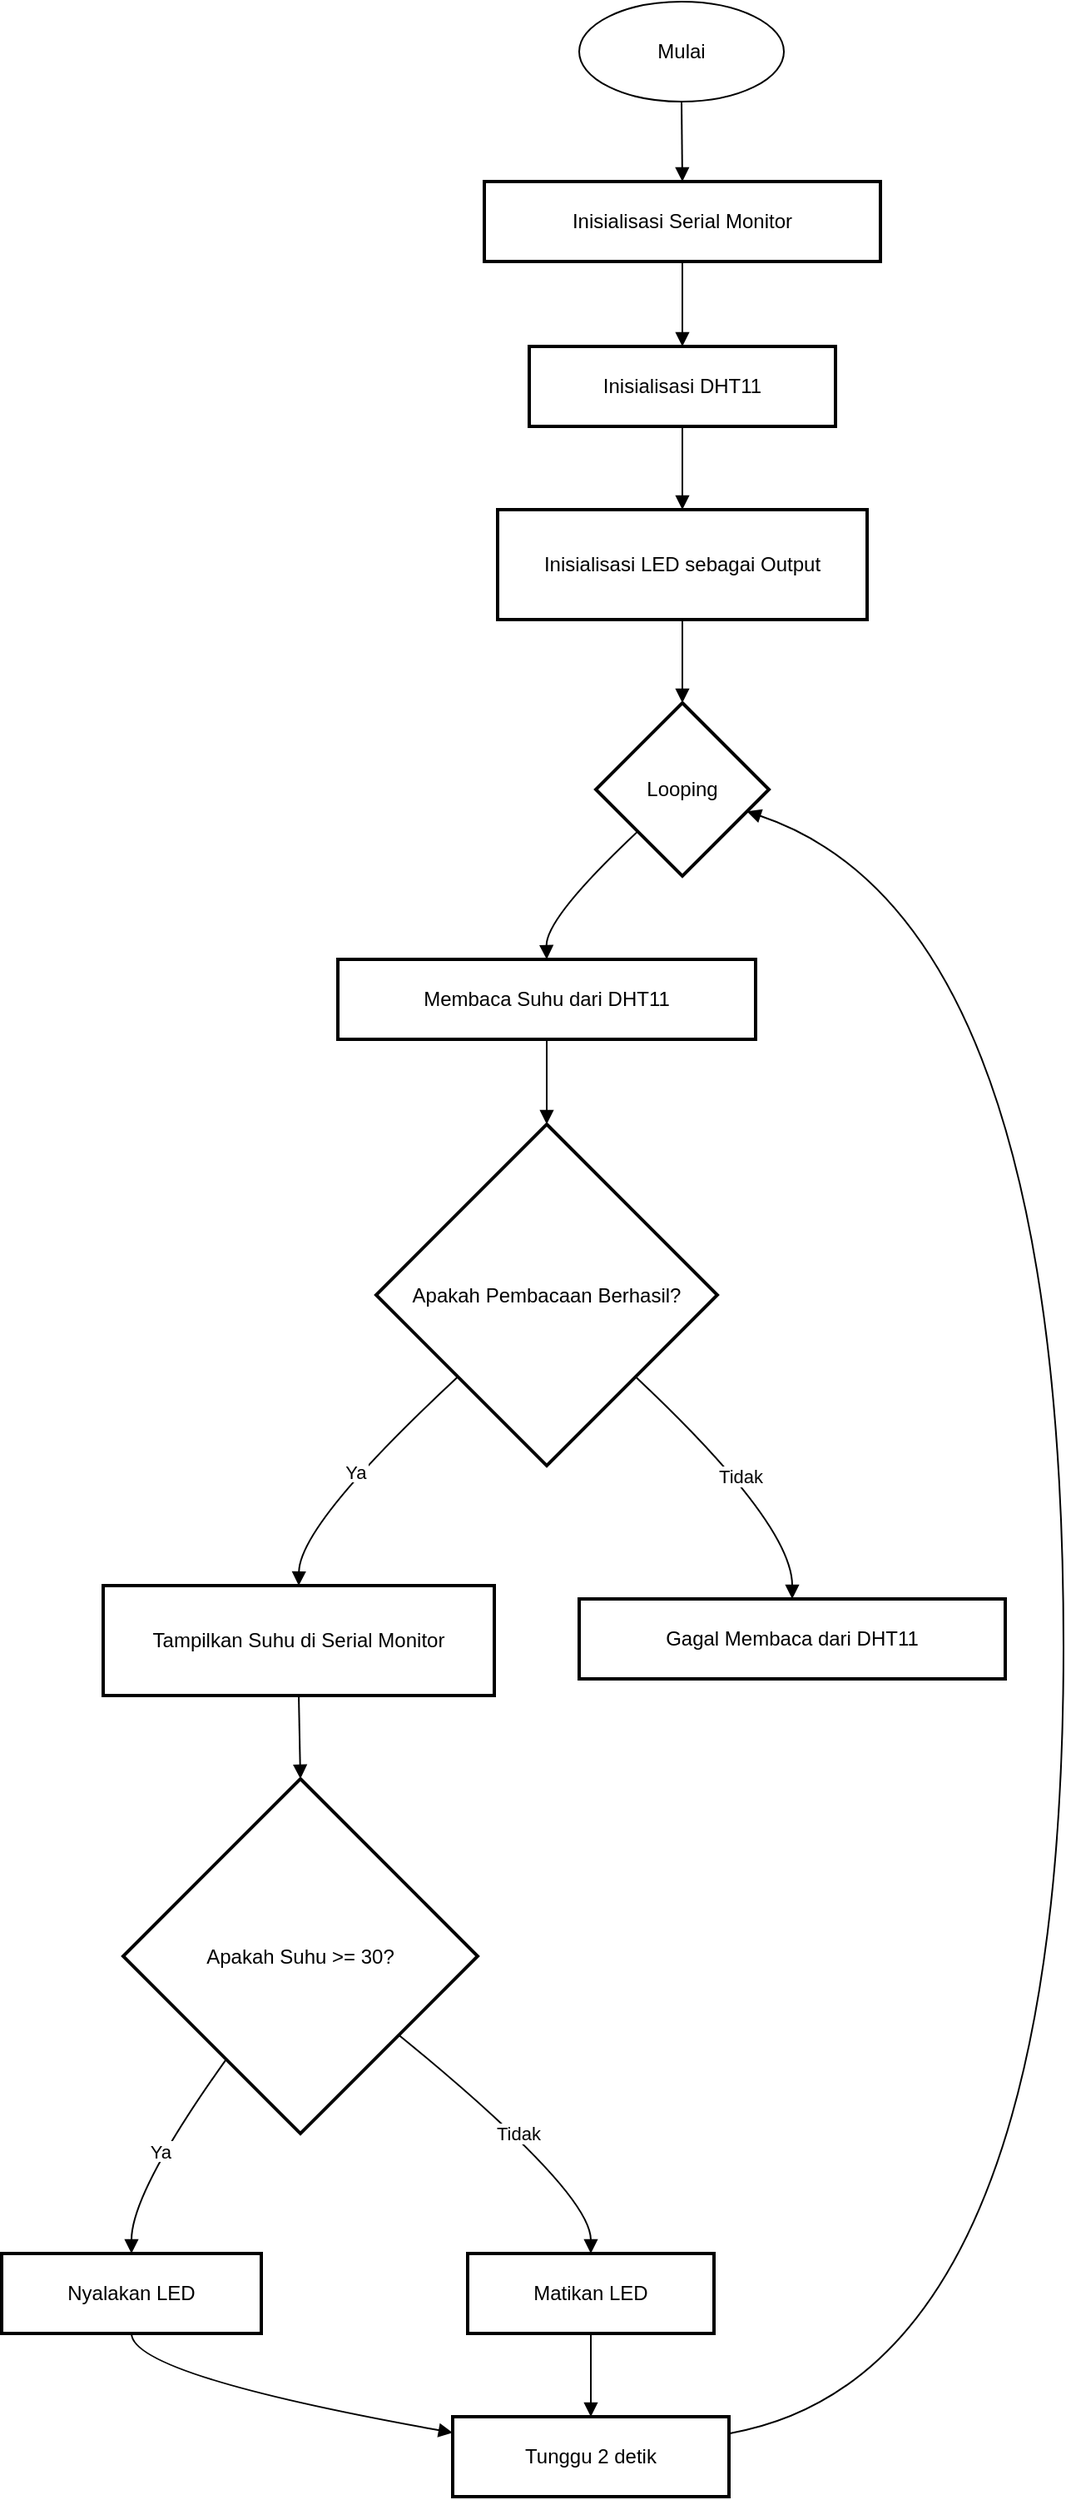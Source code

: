 <mxfile version="24.7.17">
  <diagram name="Halaman-1" id="DfS7NE4dQILnYbUvYAnL">
    <mxGraphModel dx="1050" dy="557" grid="1" gridSize="10" guides="1" tooltips="1" connect="1" arrows="1" fold="1" page="1" pageScale="1" pageWidth="827" pageHeight="1169" math="0" shadow="0">
      <root>
        <mxCell id="0" />
        <mxCell id="1" parent="0" />
        <mxCell id="b72fw6cApRyltwlPwQW0-2" value="Inisialisasi Serial Monitor" style="whiteSpace=wrap;strokeWidth=2;" vertex="1" parent="1">
          <mxGeometry x="310" y="118" width="238" height="48" as="geometry" />
        </mxCell>
        <mxCell id="b72fw6cApRyltwlPwQW0-3" value="Inisialisasi DHT11" style="whiteSpace=wrap;strokeWidth=2;" vertex="1" parent="1">
          <mxGeometry x="337" y="217" width="184" height="48" as="geometry" />
        </mxCell>
        <mxCell id="b72fw6cApRyltwlPwQW0-4" value="Inisialisasi LED sebagai Output" style="whiteSpace=wrap;strokeWidth=2;" vertex="1" parent="1">
          <mxGeometry x="318" y="315" width="222" height="66" as="geometry" />
        </mxCell>
        <mxCell id="b72fw6cApRyltwlPwQW0-5" value="Looping" style="rhombus;strokeWidth=2;whiteSpace=wrap;" vertex="1" parent="1">
          <mxGeometry x="377" y="431" width="104" height="104" as="geometry" />
        </mxCell>
        <mxCell id="b72fw6cApRyltwlPwQW0-6" value="Membaca Suhu dari DHT11" style="whiteSpace=wrap;strokeWidth=2;" vertex="1" parent="1">
          <mxGeometry x="222" y="585" width="251" height="48" as="geometry" />
        </mxCell>
        <mxCell id="b72fw6cApRyltwlPwQW0-7" value="Apakah Pembacaan Berhasil?" style="rhombus;strokeWidth=2;whiteSpace=wrap;" vertex="1" parent="1">
          <mxGeometry x="245" y="684" width="205" height="205" as="geometry" />
        </mxCell>
        <mxCell id="b72fw6cApRyltwlPwQW0-8" value="Tampilkan Suhu di Serial Monitor" style="whiteSpace=wrap;strokeWidth=2;" vertex="1" parent="1">
          <mxGeometry x="81" y="961" width="235" height="66" as="geometry" />
        </mxCell>
        <mxCell id="b72fw6cApRyltwlPwQW0-9" value="Gagal Membaca dari DHT11" style="whiteSpace=wrap;strokeWidth=2;" vertex="1" parent="1">
          <mxGeometry x="367" y="969" width="256" height="48" as="geometry" />
        </mxCell>
        <mxCell id="b72fw6cApRyltwlPwQW0-10" value="Apakah Suhu &gt;= 30?" style="rhombus;strokeWidth=2;whiteSpace=wrap;" vertex="1" parent="1">
          <mxGeometry x="93" y="1077" width="213" height="213" as="geometry" />
        </mxCell>
        <mxCell id="b72fw6cApRyltwlPwQW0-11" value="Nyalakan LED" style="whiteSpace=wrap;strokeWidth=2;" vertex="1" parent="1">
          <mxGeometry x="20" y="1362" width="156" height="48" as="geometry" />
        </mxCell>
        <mxCell id="b72fw6cApRyltwlPwQW0-12" value="Matikan LED" style="whiteSpace=wrap;strokeWidth=2;" vertex="1" parent="1">
          <mxGeometry x="300" y="1362" width="148" height="48" as="geometry" />
        </mxCell>
        <mxCell id="b72fw6cApRyltwlPwQW0-13" value="Tunggu 2 detik" style="whiteSpace=wrap;strokeWidth=2;" vertex="1" parent="1">
          <mxGeometry x="291" y="1460" width="166" height="48" as="geometry" />
        </mxCell>
        <mxCell id="b72fw6cApRyltwlPwQW0-14" value="" style="curved=1;startArrow=none;endArrow=block;exitX=0.5;exitY=1;entryX=0.5;entryY=0.01;rounded=0;exitDx=0;exitDy=0;" edge="1" parent="1" source="b72fw6cApRyltwlPwQW0-28" target="b72fw6cApRyltwlPwQW0-2">
          <mxGeometry relative="1" as="geometry">
            <Array as="points" />
            <mxPoint x="428.5" y="68" as="sourcePoint" />
          </mxGeometry>
        </mxCell>
        <mxCell id="b72fw6cApRyltwlPwQW0-15" value="" style="curved=1;startArrow=none;endArrow=block;exitX=0.5;exitY=1.02;entryX=0.5;entryY=0;rounded=0;" edge="1" parent="1" source="b72fw6cApRyltwlPwQW0-2" target="b72fw6cApRyltwlPwQW0-3">
          <mxGeometry relative="1" as="geometry">
            <Array as="points" />
          </mxGeometry>
        </mxCell>
        <mxCell id="b72fw6cApRyltwlPwQW0-16" value="" style="curved=1;startArrow=none;endArrow=block;exitX=0.5;exitY=1;entryX=0.5;entryY=0;rounded=0;" edge="1" parent="1" source="b72fw6cApRyltwlPwQW0-3" target="b72fw6cApRyltwlPwQW0-4">
          <mxGeometry relative="1" as="geometry">
            <Array as="points" />
          </mxGeometry>
        </mxCell>
        <mxCell id="b72fw6cApRyltwlPwQW0-17" value="" style="curved=1;startArrow=none;endArrow=block;exitX=0.5;exitY=1;entryX=0.5;entryY=0;rounded=0;" edge="1" parent="1" source="b72fw6cApRyltwlPwQW0-4" target="b72fw6cApRyltwlPwQW0-5">
          <mxGeometry relative="1" as="geometry">
            <Array as="points" />
          </mxGeometry>
        </mxCell>
        <mxCell id="b72fw6cApRyltwlPwQW0-18" value="" style="curved=1;startArrow=none;endArrow=block;exitX=0;exitY=0.97;entryX=0.5;entryY=0;rounded=0;" edge="1" parent="1" source="b72fw6cApRyltwlPwQW0-5" target="b72fw6cApRyltwlPwQW0-6">
          <mxGeometry relative="1" as="geometry">
            <Array as="points">
              <mxPoint x="347" y="560" />
            </Array>
          </mxGeometry>
        </mxCell>
        <mxCell id="b72fw6cApRyltwlPwQW0-19" value="" style="curved=1;startArrow=none;endArrow=block;exitX=0.5;exitY=1.01;entryX=0.5;entryY=0;rounded=0;" edge="1" parent="1" source="b72fw6cApRyltwlPwQW0-6" target="b72fw6cApRyltwlPwQW0-7">
          <mxGeometry relative="1" as="geometry">
            <Array as="points" />
          </mxGeometry>
        </mxCell>
        <mxCell id="b72fw6cApRyltwlPwQW0-20" value="Ya" style="curved=1;startArrow=none;endArrow=block;exitX=0;exitY=0.96;entryX=0.5;entryY=-0.01;rounded=0;" edge="1" parent="1" source="b72fw6cApRyltwlPwQW0-7" target="b72fw6cApRyltwlPwQW0-8">
          <mxGeometry relative="1" as="geometry">
            <Array as="points">
              <mxPoint x="199" y="924" />
            </Array>
          </mxGeometry>
        </mxCell>
        <mxCell id="b72fw6cApRyltwlPwQW0-21" value="Tidak" style="curved=1;startArrow=none;endArrow=block;exitX=1;exitY=0.96;entryX=0.5;entryY=0.01;rounded=0;" edge="1" parent="1" source="b72fw6cApRyltwlPwQW0-7" target="b72fw6cApRyltwlPwQW0-9">
          <mxGeometry relative="1" as="geometry">
            <Array as="points">
              <mxPoint x="495" y="924" />
            </Array>
          </mxGeometry>
        </mxCell>
        <mxCell id="b72fw6cApRyltwlPwQW0-22" value="" style="curved=1;startArrow=none;endArrow=block;exitX=0.5;exitY=0.99;entryX=0.5;entryY=0;rounded=0;" edge="1" parent="1" source="b72fw6cApRyltwlPwQW0-8" target="b72fw6cApRyltwlPwQW0-10">
          <mxGeometry relative="1" as="geometry">
            <Array as="points" />
          </mxGeometry>
        </mxCell>
        <mxCell id="b72fw6cApRyltwlPwQW0-23" value="Ya" style="curved=1;startArrow=none;endArrow=block;exitX=0.14;exitY=1;entryX=0.5;entryY=-0.01;rounded=0;" edge="1" parent="1" source="b72fw6cApRyltwlPwQW0-10" target="b72fw6cApRyltwlPwQW0-11">
          <mxGeometry relative="1" as="geometry">
            <Array as="points">
              <mxPoint x="98" y="1325" />
            </Array>
          </mxGeometry>
        </mxCell>
        <mxCell id="b72fw6cApRyltwlPwQW0-24" value="Tidak" style="curved=1;startArrow=none;endArrow=block;exitX=1;exitY=0.9;entryX=0.5;entryY=-0.01;rounded=0;" edge="1" parent="1" source="b72fw6cApRyltwlPwQW0-10" target="b72fw6cApRyltwlPwQW0-12">
          <mxGeometry relative="1" as="geometry">
            <Array as="points">
              <mxPoint x="374" y="1325" />
            </Array>
          </mxGeometry>
        </mxCell>
        <mxCell id="b72fw6cApRyltwlPwQW0-25" value="" style="curved=1;startArrow=none;endArrow=block;exitX=0.5;exitY=1;entryX=0;entryY=0.2;rounded=0;" edge="1" parent="1" source="b72fw6cApRyltwlPwQW0-11" target="b72fw6cApRyltwlPwQW0-13">
          <mxGeometry relative="1" as="geometry">
            <Array as="points">
              <mxPoint x="98" y="1435" />
            </Array>
          </mxGeometry>
        </mxCell>
        <mxCell id="b72fw6cApRyltwlPwQW0-26" value="" style="curved=1;startArrow=none;endArrow=block;exitX=0.5;exitY=1;entryX=0.5;entryY=0;rounded=0;" edge="1" parent="1" source="b72fw6cApRyltwlPwQW0-12" target="b72fw6cApRyltwlPwQW0-13">
          <mxGeometry relative="1" as="geometry">
            <Array as="points" />
          </mxGeometry>
        </mxCell>
        <mxCell id="b72fw6cApRyltwlPwQW0-27" value="" style="curved=1;startArrow=none;endArrow=block;exitX=1;exitY=0.21;entryX=1;entryY=0.67;rounded=0;" edge="1" parent="1" source="b72fw6cApRyltwlPwQW0-13" target="b72fw6cApRyltwlPwQW0-5">
          <mxGeometry relative="1" as="geometry">
            <Array as="points">
              <mxPoint x="658" y="1435" />
              <mxPoint x="658" y="560" />
            </Array>
          </mxGeometry>
        </mxCell>
        <mxCell id="b72fw6cApRyltwlPwQW0-28" value="Mulai" style="ellipse;whiteSpace=wrap;html=1;" vertex="1" parent="1">
          <mxGeometry x="367" y="10" width="123" height="60" as="geometry" />
        </mxCell>
      </root>
    </mxGraphModel>
  </diagram>
</mxfile>
